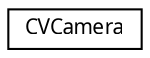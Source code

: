 digraph "Graphical Class Hierarchy"
{
 // LATEX_PDF_SIZE
  edge [fontname="Arial.ttf",fontsize="10",labelfontname="Arial.ttf",labelfontsize="10"];
  node [fontname="Arial.ttf",fontsize="10",shape=record];
  rankdir="LR";
  Node0 [label="CVCamera",height=0.2,width=0.4,color="black", fillcolor="white", style="filled",URL="$class_c_v_camera.html",tooltip=" "];
}
